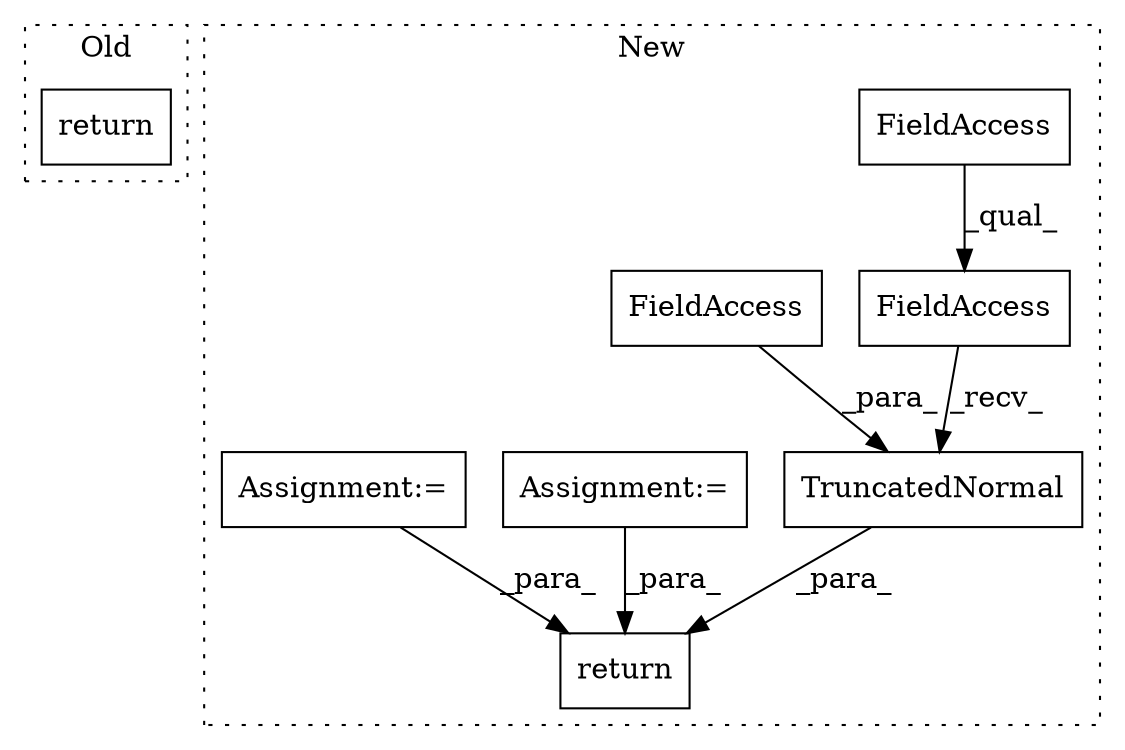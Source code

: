 digraph G {
subgraph cluster0 {
1 [label="return" a="41" s="961" l="7" shape="box"];
label = "Old";
style="dotted";
}
subgraph cluster1 {
2 [label="TruncatedNormal" a="32" s="1674,1718" l="16,1" shape="box"];
3 [label="FieldAccess" a="22" s="1644" l="29" shape="box"];
4 [label="FieldAccess" a="22" s="1644" l="16" shape="box"];
5 [label="FieldAccess" a="22" s="1690" l="28" shape="box"];
6 [label="return" a="41" s="1566" l="7" shape="box"];
7 [label="Assignment:=" a="7" s="1247" l="1" shape="box"];
8 [label="Assignment:=" a="7" s="1092" l="8" shape="box"];
label = "New";
style="dotted";
}
2 -> 6 [label="_para_"];
3 -> 2 [label="_recv_"];
4 -> 3 [label="_qual_"];
5 -> 2 [label="_para_"];
7 -> 6 [label="_para_"];
8 -> 6 [label="_para_"];
}